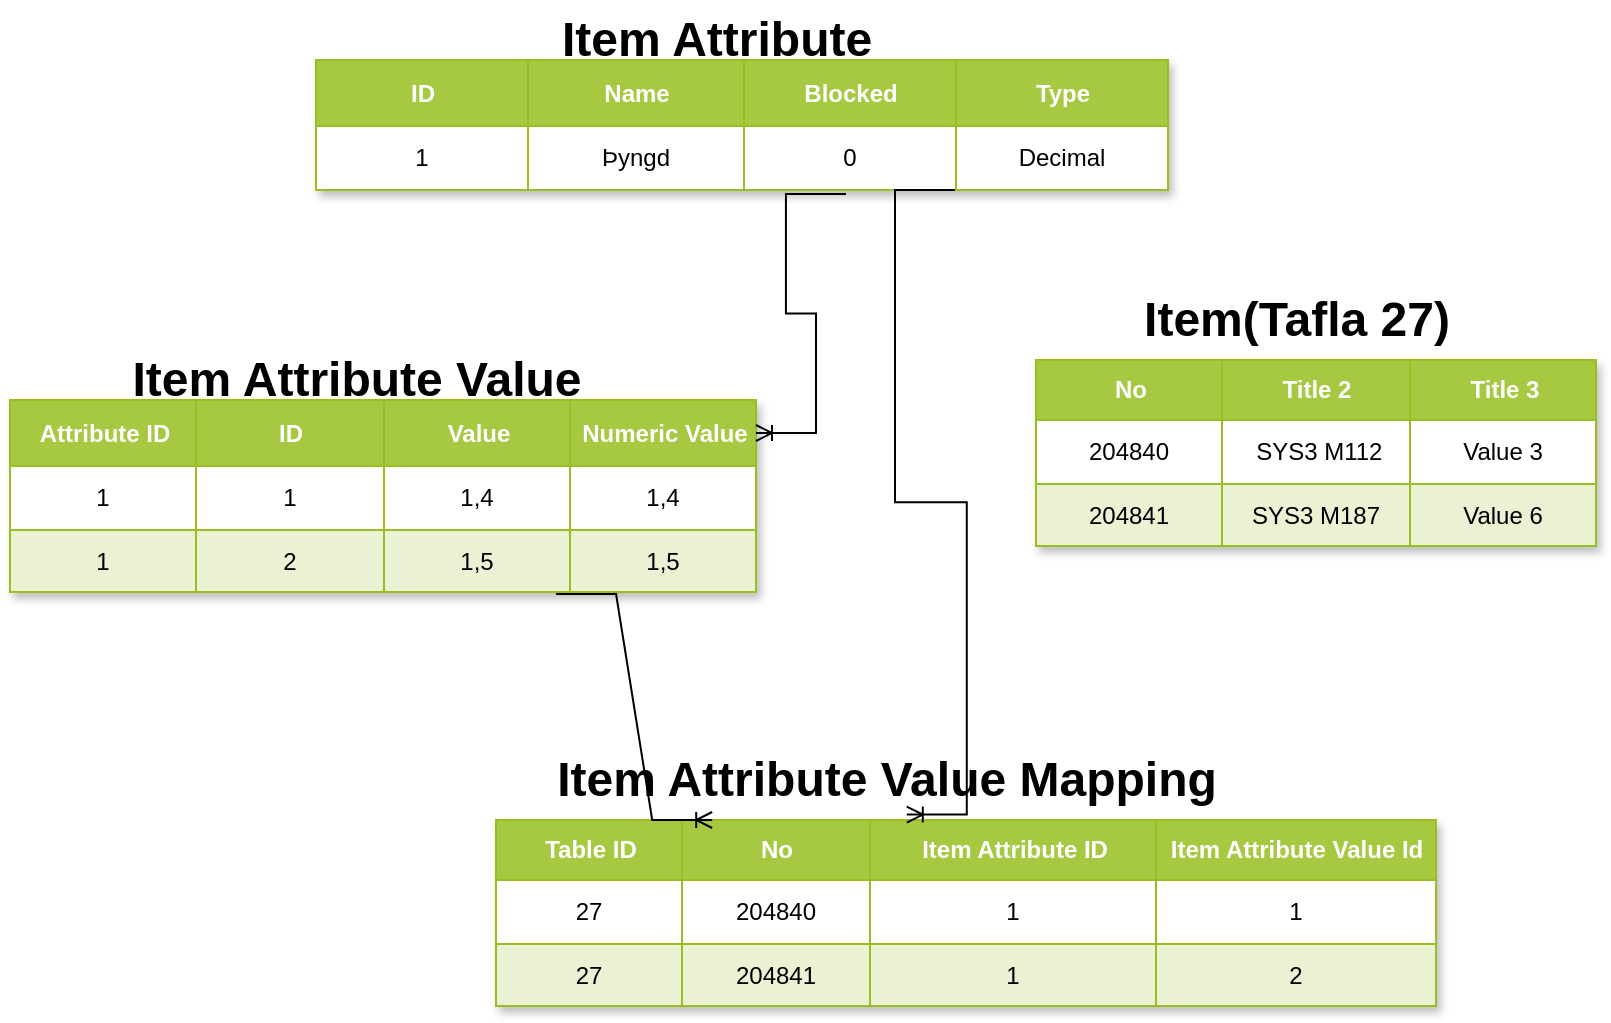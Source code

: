 <mxfile version="21.0.2" type="github">
  <diagram name="Page-1" id="-x34nBCayUz2G2XF2izU">
    <mxGraphModel dx="1434" dy="756" grid="1" gridSize="10" guides="1" tooltips="1" connect="1" arrows="1" fold="1" page="1" pageScale="1" pageWidth="850" pageHeight="1100" math="0" shadow="0">
      <root>
        <mxCell id="0" />
        <mxCell id="1" parent="0" />
        <mxCell id="Tcn-RCk6qh0WuU4IWzXa-14" value="Assets" style="childLayout=tableLayout;recursiveResize=0;strokeColor=#98bf21;fillColor=#A7C942;shadow=1;" parent="1" vertex="1">
          <mxGeometry x="190" y="130" width="426" height="65" as="geometry" />
        </mxCell>
        <mxCell id="Tcn-RCk6qh0WuU4IWzXa-15" style="shape=tableRow;horizontal=0;startSize=0;swimlaneHead=0;swimlaneBody=0;top=0;left=0;bottom=0;right=0;dropTarget=0;collapsible=0;recursiveResize=0;expand=0;fontStyle=0;strokeColor=inherit;fillColor=#ffffff;" parent="Tcn-RCk6qh0WuU4IWzXa-14" vertex="1">
          <mxGeometry width="426" height="33" as="geometry" />
        </mxCell>
        <mxCell id="Tcn-RCk6qh0WuU4IWzXa-16" value="ID" style="connectable=0;recursiveResize=0;strokeColor=inherit;fillColor=#A7C942;align=center;fontStyle=1;fontColor=#FFFFFF;html=1;" parent="Tcn-RCk6qh0WuU4IWzXa-15" vertex="1">
          <mxGeometry width="106" height="33" as="geometry">
            <mxRectangle width="106" height="33" as="alternateBounds" />
          </mxGeometry>
        </mxCell>
        <mxCell id="Tcn-RCk6qh0WuU4IWzXa-17" value="Name" style="connectable=0;recursiveResize=0;strokeColor=inherit;fillColor=#A7C942;align=center;fontStyle=1;fontColor=#FFFFFF;html=1;" parent="Tcn-RCk6qh0WuU4IWzXa-15" vertex="1">
          <mxGeometry x="106" width="108" height="33" as="geometry">
            <mxRectangle width="108" height="33" as="alternateBounds" />
          </mxGeometry>
        </mxCell>
        <mxCell id="Tcn-RCk6qh0WuU4IWzXa-18" value="Blocked" style="connectable=0;recursiveResize=0;strokeColor=inherit;fillColor=#A7C942;align=center;fontStyle=1;fontColor=#FFFFFF;html=1;" parent="Tcn-RCk6qh0WuU4IWzXa-15" vertex="1">
          <mxGeometry x="214" width="106" height="33" as="geometry">
            <mxRectangle width="106" height="33" as="alternateBounds" />
          </mxGeometry>
        </mxCell>
        <mxCell id="Tcn-RCk6qh0WuU4IWzXa-35" value="Type" style="connectable=0;recursiveResize=0;strokeColor=inherit;fillColor=#A7C942;align=center;fontStyle=1;fontColor=#FFFFFF;html=1;" parent="Tcn-RCk6qh0WuU4IWzXa-15" vertex="1">
          <mxGeometry x="320" width="106" height="33" as="geometry">
            <mxRectangle width="106" height="33" as="alternateBounds" />
          </mxGeometry>
        </mxCell>
        <mxCell id="Tcn-RCk6qh0WuU4IWzXa-19" value="" style="shape=tableRow;horizontal=0;startSize=0;swimlaneHead=0;swimlaneBody=0;top=0;left=0;bottom=0;right=0;dropTarget=0;collapsible=0;recursiveResize=0;expand=0;fontStyle=0;strokeColor=inherit;fillColor=#ffffff;" parent="Tcn-RCk6qh0WuU4IWzXa-14" vertex="1">
          <mxGeometry y="33" width="426" height="32" as="geometry" />
        </mxCell>
        <mxCell id="Tcn-RCk6qh0WuU4IWzXa-20" value="1" style="connectable=0;recursiveResize=0;strokeColor=inherit;fillColor=inherit;align=center;whiteSpace=wrap;html=1;" parent="Tcn-RCk6qh0WuU4IWzXa-19" vertex="1">
          <mxGeometry width="106" height="32" as="geometry">
            <mxRectangle width="106" height="32" as="alternateBounds" />
          </mxGeometry>
        </mxCell>
        <mxCell id="Tcn-RCk6qh0WuU4IWzXa-21" value="Þyngd" style="connectable=0;recursiveResize=0;strokeColor=inherit;fillColor=inherit;align=center;whiteSpace=wrap;html=1;" parent="Tcn-RCk6qh0WuU4IWzXa-19" vertex="1">
          <mxGeometry x="106" width="108" height="32" as="geometry">
            <mxRectangle width="108" height="32" as="alternateBounds" />
          </mxGeometry>
        </mxCell>
        <mxCell id="Tcn-RCk6qh0WuU4IWzXa-22" value="0" style="connectable=0;recursiveResize=0;strokeColor=inherit;fillColor=inherit;align=center;whiteSpace=wrap;html=1;" parent="Tcn-RCk6qh0WuU4IWzXa-19" vertex="1">
          <mxGeometry x="214" width="106" height="32" as="geometry">
            <mxRectangle width="106" height="32" as="alternateBounds" />
          </mxGeometry>
        </mxCell>
        <mxCell id="Tcn-RCk6qh0WuU4IWzXa-36" value="Decimal" style="connectable=0;recursiveResize=0;strokeColor=inherit;fillColor=inherit;align=center;whiteSpace=wrap;html=1;" parent="Tcn-RCk6qh0WuU4IWzXa-19" vertex="1">
          <mxGeometry x="320" width="106" height="32" as="geometry">
            <mxRectangle width="106" height="32" as="alternateBounds" />
          </mxGeometry>
        </mxCell>
        <mxCell id="Tcn-RCk6qh0WuU4IWzXa-40" value="Assets" style="childLayout=tableLayout;recursiveResize=0;strokeColor=#98bf21;fillColor=#A7C942;shadow=1;" parent="1" vertex="1">
          <mxGeometry x="37" y="300" width="373" height="96" as="geometry" />
        </mxCell>
        <mxCell id="Tcn-RCk6qh0WuU4IWzXa-41" style="shape=tableRow;horizontal=0;startSize=0;swimlaneHead=0;swimlaneBody=0;top=0;left=0;bottom=0;right=0;dropTarget=0;collapsible=0;recursiveResize=0;expand=0;fontStyle=0;strokeColor=inherit;fillColor=#ffffff;" parent="Tcn-RCk6qh0WuU4IWzXa-40" vertex="1">
          <mxGeometry width="373" height="33" as="geometry" />
        </mxCell>
        <mxCell id="Tcn-RCk6qh0WuU4IWzXa-42" value="Attribute ID" style="connectable=0;recursiveResize=0;strokeColor=inherit;fillColor=#A7C942;align=center;fontStyle=1;fontColor=#FFFFFF;html=1;" parent="Tcn-RCk6qh0WuU4IWzXa-41" vertex="1">
          <mxGeometry width="93" height="33" as="geometry">
            <mxRectangle width="93" height="33" as="alternateBounds" />
          </mxGeometry>
        </mxCell>
        <mxCell id="Tcn-RCk6qh0WuU4IWzXa-43" value="ID" style="connectable=0;recursiveResize=0;strokeColor=inherit;fillColor=#A7C942;align=center;fontStyle=1;fontColor=#FFFFFF;html=1;" parent="Tcn-RCk6qh0WuU4IWzXa-41" vertex="1">
          <mxGeometry x="93" width="94" height="33" as="geometry">
            <mxRectangle width="94" height="33" as="alternateBounds" />
          </mxGeometry>
        </mxCell>
        <mxCell id="Tcn-RCk6qh0WuU4IWzXa-44" value="Value" style="connectable=0;recursiveResize=0;strokeColor=inherit;fillColor=#A7C942;align=center;fontStyle=1;fontColor=#FFFFFF;html=1;" parent="Tcn-RCk6qh0WuU4IWzXa-41" vertex="1">
          <mxGeometry x="187" width="93" height="33" as="geometry">
            <mxRectangle width="93" height="33" as="alternateBounds" />
          </mxGeometry>
        </mxCell>
        <mxCell id="Tcn-RCk6qh0WuU4IWzXa-66" value="Numeric Value" style="connectable=0;recursiveResize=0;strokeColor=inherit;fillColor=#A7C942;align=center;fontStyle=1;fontColor=#FFFFFF;html=1;" parent="Tcn-RCk6qh0WuU4IWzXa-41" vertex="1">
          <mxGeometry x="280" width="93" height="33" as="geometry">
            <mxRectangle width="93" height="33" as="alternateBounds" />
          </mxGeometry>
        </mxCell>
        <mxCell id="Tcn-RCk6qh0WuU4IWzXa-45" value="" style="shape=tableRow;horizontal=0;startSize=0;swimlaneHead=0;swimlaneBody=0;top=0;left=0;bottom=0;right=0;dropTarget=0;collapsible=0;recursiveResize=0;expand=0;fontStyle=0;strokeColor=inherit;fillColor=#ffffff;" parent="Tcn-RCk6qh0WuU4IWzXa-40" vertex="1">
          <mxGeometry y="33" width="373" height="32" as="geometry" />
        </mxCell>
        <mxCell id="Tcn-RCk6qh0WuU4IWzXa-46" value="1" style="connectable=0;recursiveResize=0;strokeColor=inherit;fillColor=inherit;align=center;whiteSpace=wrap;html=1;" parent="Tcn-RCk6qh0WuU4IWzXa-45" vertex="1">
          <mxGeometry width="93" height="32" as="geometry">
            <mxRectangle width="93" height="32" as="alternateBounds" />
          </mxGeometry>
        </mxCell>
        <mxCell id="Tcn-RCk6qh0WuU4IWzXa-47" value="1" style="connectable=0;recursiveResize=0;strokeColor=inherit;fillColor=inherit;align=center;whiteSpace=wrap;html=1;" parent="Tcn-RCk6qh0WuU4IWzXa-45" vertex="1">
          <mxGeometry x="93" width="94" height="32" as="geometry">
            <mxRectangle width="94" height="32" as="alternateBounds" />
          </mxGeometry>
        </mxCell>
        <mxCell id="Tcn-RCk6qh0WuU4IWzXa-48" value="1,4" style="connectable=0;recursiveResize=0;strokeColor=inherit;fillColor=inherit;align=center;whiteSpace=wrap;html=1;" parent="Tcn-RCk6qh0WuU4IWzXa-45" vertex="1">
          <mxGeometry x="187" width="93" height="32" as="geometry">
            <mxRectangle width="93" height="32" as="alternateBounds" />
          </mxGeometry>
        </mxCell>
        <mxCell id="Tcn-RCk6qh0WuU4IWzXa-67" value="1,4" style="connectable=0;recursiveResize=0;strokeColor=inherit;fillColor=inherit;align=center;whiteSpace=wrap;html=1;" parent="Tcn-RCk6qh0WuU4IWzXa-45" vertex="1">
          <mxGeometry x="280" width="93" height="32" as="geometry">
            <mxRectangle width="93" height="32" as="alternateBounds" />
          </mxGeometry>
        </mxCell>
        <mxCell id="Tcn-RCk6qh0WuU4IWzXa-49" value="" style="shape=tableRow;horizontal=0;startSize=0;swimlaneHead=0;swimlaneBody=0;top=0;left=0;bottom=0;right=0;dropTarget=0;collapsible=0;recursiveResize=0;expand=0;fontStyle=1;strokeColor=inherit;fillColor=#EAF2D3;" parent="Tcn-RCk6qh0WuU4IWzXa-40" vertex="1">
          <mxGeometry y="65" width="373" height="31" as="geometry" />
        </mxCell>
        <mxCell id="Tcn-RCk6qh0WuU4IWzXa-50" value="1" style="connectable=0;recursiveResize=0;strokeColor=inherit;fillColor=inherit;whiteSpace=wrap;html=1;" parent="Tcn-RCk6qh0WuU4IWzXa-49" vertex="1">
          <mxGeometry width="93" height="31" as="geometry">
            <mxRectangle width="93" height="31" as="alternateBounds" />
          </mxGeometry>
        </mxCell>
        <mxCell id="Tcn-RCk6qh0WuU4IWzXa-51" value="2" style="connectable=0;recursiveResize=0;strokeColor=inherit;fillColor=inherit;whiteSpace=wrap;html=1;" parent="Tcn-RCk6qh0WuU4IWzXa-49" vertex="1">
          <mxGeometry x="93" width="94" height="31" as="geometry">
            <mxRectangle width="94" height="31" as="alternateBounds" />
          </mxGeometry>
        </mxCell>
        <mxCell id="Tcn-RCk6qh0WuU4IWzXa-52" value="1,5" style="connectable=0;recursiveResize=0;strokeColor=inherit;fillColor=inherit;whiteSpace=wrap;html=1;" parent="Tcn-RCk6qh0WuU4IWzXa-49" vertex="1">
          <mxGeometry x="187" width="93" height="31" as="geometry">
            <mxRectangle width="93" height="31" as="alternateBounds" />
          </mxGeometry>
        </mxCell>
        <mxCell id="Tcn-RCk6qh0WuU4IWzXa-68" value="1,5" style="connectable=0;recursiveResize=0;strokeColor=inherit;fillColor=inherit;whiteSpace=wrap;html=1;" parent="Tcn-RCk6qh0WuU4IWzXa-49" vertex="1">
          <mxGeometry x="280" width="93" height="31" as="geometry">
            <mxRectangle width="93" height="31" as="alternateBounds" />
          </mxGeometry>
        </mxCell>
        <mxCell id="Tcn-RCk6qh0WuU4IWzXa-71" value="Item Attribute" style="text;strokeColor=none;fillColor=none;html=1;fontSize=24;fontStyle=1;verticalAlign=middle;align=center;" parent="1" vertex="1">
          <mxGeometry x="340" y="100" width="100" height="40" as="geometry" />
        </mxCell>
        <mxCell id="Tcn-RCk6qh0WuU4IWzXa-72" value="Item Attribute Value" style="text;strokeColor=none;fillColor=none;html=1;fontSize=24;fontStyle=1;verticalAlign=middle;align=center;" parent="1" vertex="1">
          <mxGeometry x="160" y="270" width="100" height="40" as="geometry" />
        </mxCell>
        <mxCell id="Tcn-RCk6qh0WuU4IWzXa-73" value="" style="edgeStyle=entityRelationEdgeStyle;fontSize=12;html=1;endArrow=ERoneToMany;rounded=0;exitX=0.622;exitY=1.031;exitDx=0;exitDy=0;exitPerimeter=0;" parent="1" source="Tcn-RCk6qh0WuU4IWzXa-14" target="Tcn-RCk6qh0WuU4IWzXa-41" edge="1">
          <mxGeometry width="100" height="100" relative="1" as="geometry">
            <mxPoint x="370" y="440" as="sourcePoint" />
            <mxPoint x="470" y="340" as="targetPoint" />
          </mxGeometry>
        </mxCell>
        <mxCell id="Tcn-RCk6qh0WuU4IWzXa-74" value="Assets" style="childLayout=tableLayout;recursiveResize=0;strokeColor=#98bf21;fillColor=#A7C942;shadow=1;" parent="1" vertex="1">
          <mxGeometry x="280" y="510" width="470" height="93" as="geometry" />
        </mxCell>
        <mxCell id="Tcn-RCk6qh0WuU4IWzXa-75" style="shape=tableRow;horizontal=0;startSize=0;swimlaneHead=0;swimlaneBody=0;top=0;left=0;bottom=0;right=0;dropTarget=0;collapsible=0;recursiveResize=0;expand=0;fontStyle=0;strokeColor=inherit;fillColor=#ffffff;" parent="Tcn-RCk6qh0WuU4IWzXa-74" vertex="1">
          <mxGeometry width="470" height="30" as="geometry" />
        </mxCell>
        <mxCell id="Tcn-RCk6qh0WuU4IWzXa-76" value="Table ID" style="connectable=0;recursiveResize=0;strokeColor=inherit;fillColor=#A7C942;align=center;fontStyle=1;fontColor=#FFFFFF;html=1;" parent="Tcn-RCk6qh0WuU4IWzXa-75" vertex="1">
          <mxGeometry width="93" height="30" as="geometry">
            <mxRectangle width="93" height="30" as="alternateBounds" />
          </mxGeometry>
        </mxCell>
        <mxCell id="Tcn-RCk6qh0WuU4IWzXa-77" value="No" style="connectable=0;recursiveResize=0;strokeColor=inherit;fillColor=#A7C942;align=center;fontStyle=1;fontColor=#FFFFFF;html=1;" parent="Tcn-RCk6qh0WuU4IWzXa-75" vertex="1">
          <mxGeometry x="93" width="94" height="30" as="geometry">
            <mxRectangle width="94" height="30" as="alternateBounds" />
          </mxGeometry>
        </mxCell>
        <mxCell id="Tcn-RCk6qh0WuU4IWzXa-78" value="Item Attribute ID" style="connectable=0;recursiveResize=0;strokeColor=inherit;fillColor=#A7C942;align=center;fontStyle=1;fontColor=#FFFFFF;html=1;" parent="Tcn-RCk6qh0WuU4IWzXa-75" vertex="1">
          <mxGeometry x="187" width="143" height="30" as="geometry">
            <mxRectangle width="143" height="30" as="alternateBounds" />
          </mxGeometry>
        </mxCell>
        <mxCell id="Tcn-RCk6qh0WuU4IWzXa-95" value="Item Attribute Value Id" style="connectable=0;recursiveResize=0;strokeColor=inherit;fillColor=#A7C942;align=center;fontStyle=1;fontColor=#FFFFFF;html=1;" parent="Tcn-RCk6qh0WuU4IWzXa-75" vertex="1">
          <mxGeometry x="330" width="140" height="30" as="geometry">
            <mxRectangle width="140" height="30" as="alternateBounds" />
          </mxGeometry>
        </mxCell>
        <mxCell id="Tcn-RCk6qh0WuU4IWzXa-79" value="" style="shape=tableRow;horizontal=0;startSize=0;swimlaneHead=0;swimlaneBody=0;top=0;left=0;bottom=0;right=0;dropTarget=0;collapsible=0;recursiveResize=0;expand=0;fontStyle=0;strokeColor=inherit;fillColor=#ffffff;" parent="Tcn-RCk6qh0WuU4IWzXa-74" vertex="1">
          <mxGeometry y="30" width="470" height="32" as="geometry" />
        </mxCell>
        <mxCell id="Tcn-RCk6qh0WuU4IWzXa-80" value="27" style="connectable=0;recursiveResize=0;strokeColor=inherit;fillColor=inherit;align=center;whiteSpace=wrap;html=1;" parent="Tcn-RCk6qh0WuU4IWzXa-79" vertex="1">
          <mxGeometry width="93" height="32" as="geometry">
            <mxRectangle width="93" height="32" as="alternateBounds" />
          </mxGeometry>
        </mxCell>
        <mxCell id="Tcn-RCk6qh0WuU4IWzXa-81" value="204840" style="connectable=0;recursiveResize=0;strokeColor=inherit;fillColor=inherit;align=center;whiteSpace=wrap;html=1;" parent="Tcn-RCk6qh0WuU4IWzXa-79" vertex="1">
          <mxGeometry x="93" width="94" height="32" as="geometry">
            <mxRectangle width="94" height="32" as="alternateBounds" />
          </mxGeometry>
        </mxCell>
        <mxCell id="Tcn-RCk6qh0WuU4IWzXa-82" value="1" style="connectable=0;recursiveResize=0;strokeColor=inherit;fillColor=inherit;align=center;whiteSpace=wrap;html=1;" parent="Tcn-RCk6qh0WuU4IWzXa-79" vertex="1">
          <mxGeometry x="187" width="143" height="32" as="geometry">
            <mxRectangle width="143" height="32" as="alternateBounds" />
          </mxGeometry>
        </mxCell>
        <mxCell id="Tcn-RCk6qh0WuU4IWzXa-96" value="1" style="connectable=0;recursiveResize=0;strokeColor=inherit;fillColor=inherit;align=center;whiteSpace=wrap;html=1;" parent="Tcn-RCk6qh0WuU4IWzXa-79" vertex="1">
          <mxGeometry x="330" width="140" height="32" as="geometry">
            <mxRectangle width="140" height="32" as="alternateBounds" />
          </mxGeometry>
        </mxCell>
        <mxCell id="Tcn-RCk6qh0WuU4IWzXa-83" value="" style="shape=tableRow;horizontal=0;startSize=0;swimlaneHead=0;swimlaneBody=0;top=0;left=0;bottom=0;right=0;dropTarget=0;collapsible=0;recursiveResize=0;expand=0;fontStyle=1;strokeColor=inherit;fillColor=#EAF2D3;" parent="Tcn-RCk6qh0WuU4IWzXa-74" vertex="1">
          <mxGeometry y="62" width="470" height="31" as="geometry" />
        </mxCell>
        <mxCell id="Tcn-RCk6qh0WuU4IWzXa-84" value="27" style="connectable=0;recursiveResize=0;strokeColor=inherit;fillColor=inherit;whiteSpace=wrap;html=1;" parent="Tcn-RCk6qh0WuU4IWzXa-83" vertex="1">
          <mxGeometry width="93" height="31" as="geometry">
            <mxRectangle width="93" height="31" as="alternateBounds" />
          </mxGeometry>
        </mxCell>
        <mxCell id="Tcn-RCk6qh0WuU4IWzXa-85" value="204841" style="connectable=0;recursiveResize=0;strokeColor=inherit;fillColor=inherit;whiteSpace=wrap;html=1;" parent="Tcn-RCk6qh0WuU4IWzXa-83" vertex="1">
          <mxGeometry x="93" width="94" height="31" as="geometry">
            <mxRectangle width="94" height="31" as="alternateBounds" />
          </mxGeometry>
        </mxCell>
        <mxCell id="Tcn-RCk6qh0WuU4IWzXa-86" value="1" style="connectable=0;recursiveResize=0;strokeColor=inherit;fillColor=inherit;whiteSpace=wrap;html=1;" parent="Tcn-RCk6qh0WuU4IWzXa-83" vertex="1">
          <mxGeometry x="187" width="143" height="31" as="geometry">
            <mxRectangle width="143" height="31" as="alternateBounds" />
          </mxGeometry>
        </mxCell>
        <mxCell id="Tcn-RCk6qh0WuU4IWzXa-97" value="2" style="connectable=0;recursiveResize=0;strokeColor=inherit;fillColor=inherit;whiteSpace=wrap;html=1;" parent="Tcn-RCk6qh0WuU4IWzXa-83" vertex="1">
          <mxGeometry x="330" width="140" height="31" as="geometry">
            <mxRectangle width="140" height="31" as="alternateBounds" />
          </mxGeometry>
        </mxCell>
        <mxCell id="Tcn-RCk6qh0WuU4IWzXa-100" value="" style="edgeStyle=entityRelationEdgeStyle;fontSize=12;html=1;endArrow=ERoneToMany;rounded=0;exitX=0.732;exitY=1.032;exitDx=0;exitDy=0;exitPerimeter=0;entryX=0.23;entryY=0;entryDx=0;entryDy=0;entryPerimeter=0;" parent="1" source="Tcn-RCk6qh0WuU4IWzXa-49" target="Tcn-RCk6qh0WuU4IWzXa-75" edge="1">
          <mxGeometry width="100" height="100" relative="1" as="geometry">
            <mxPoint x="370" y="440" as="sourcePoint" />
            <mxPoint x="470" y="340" as="targetPoint" />
          </mxGeometry>
        </mxCell>
        <mxCell id="Tcn-RCk6qh0WuU4IWzXa-101" value="" style="edgeStyle=entityRelationEdgeStyle;fontSize=12;html=1;endArrow=ERoneToMany;rounded=0;exitX=0.75;exitY=1;exitDx=0;exitDy=0;entryX=0.437;entryY=-0.091;entryDx=0;entryDy=0;entryPerimeter=0;" parent="1" source="Tcn-RCk6qh0WuU4IWzXa-19" target="Tcn-RCk6qh0WuU4IWzXa-75" edge="1">
          <mxGeometry width="100" height="100" relative="1" as="geometry">
            <mxPoint x="370" y="440" as="sourcePoint" />
            <mxPoint x="470" y="340" as="targetPoint" />
          </mxGeometry>
        </mxCell>
        <mxCell id="lYURLqGJXHYH7acCa1q_-2" value="Item Attribute Value Mapping" style="text;strokeColor=none;fillColor=none;html=1;fontSize=24;fontStyle=1;verticalAlign=middle;align=center;" vertex="1" parent="1">
          <mxGeometry x="425" y="470" width="100" height="40" as="geometry" />
        </mxCell>
        <mxCell id="lYURLqGJXHYH7acCa1q_-3" value="Assets" style="childLayout=tableLayout;recursiveResize=0;strokeColor=#98bf21;fillColor=#A7C942;shadow=1;" vertex="1" parent="1">
          <mxGeometry x="550" y="280" width="280" height="93" as="geometry" />
        </mxCell>
        <mxCell id="lYURLqGJXHYH7acCa1q_-4" style="shape=tableRow;horizontal=0;startSize=0;swimlaneHead=0;swimlaneBody=0;top=0;left=0;bottom=0;right=0;dropTarget=0;collapsible=0;recursiveResize=0;expand=0;fontStyle=0;strokeColor=inherit;fillColor=#ffffff;" vertex="1" parent="lYURLqGJXHYH7acCa1q_-3">
          <mxGeometry width="280" height="30" as="geometry" />
        </mxCell>
        <mxCell id="lYURLqGJXHYH7acCa1q_-5" value="No" style="connectable=0;recursiveResize=0;strokeColor=inherit;fillColor=#A7C942;align=center;fontStyle=1;fontColor=#FFFFFF;html=1;" vertex="1" parent="lYURLqGJXHYH7acCa1q_-4">
          <mxGeometry width="93" height="30" as="geometry">
            <mxRectangle width="93" height="30" as="alternateBounds" />
          </mxGeometry>
        </mxCell>
        <mxCell id="lYURLqGJXHYH7acCa1q_-6" value="Title 2" style="connectable=0;recursiveResize=0;strokeColor=inherit;fillColor=#A7C942;align=center;fontStyle=1;fontColor=#FFFFFF;html=1;" vertex="1" parent="lYURLqGJXHYH7acCa1q_-4">
          <mxGeometry x="93" width="94" height="30" as="geometry">
            <mxRectangle width="94" height="30" as="alternateBounds" />
          </mxGeometry>
        </mxCell>
        <mxCell id="lYURLqGJXHYH7acCa1q_-7" value="Title 3" style="connectable=0;recursiveResize=0;strokeColor=inherit;fillColor=#A7C942;align=center;fontStyle=1;fontColor=#FFFFFF;html=1;" vertex="1" parent="lYURLqGJXHYH7acCa1q_-4">
          <mxGeometry x="187" width="93" height="30" as="geometry">
            <mxRectangle width="93" height="30" as="alternateBounds" />
          </mxGeometry>
        </mxCell>
        <mxCell id="lYURLqGJXHYH7acCa1q_-8" value="" style="shape=tableRow;horizontal=0;startSize=0;swimlaneHead=0;swimlaneBody=0;top=0;left=0;bottom=0;right=0;dropTarget=0;collapsible=0;recursiveResize=0;expand=0;fontStyle=0;strokeColor=inherit;fillColor=#ffffff;" vertex="1" parent="lYURLqGJXHYH7acCa1q_-3">
          <mxGeometry y="30" width="280" height="32" as="geometry" />
        </mxCell>
        <mxCell id="lYURLqGJXHYH7acCa1q_-9" value="204840" style="connectable=0;recursiveResize=0;strokeColor=inherit;fillColor=inherit;align=center;whiteSpace=wrap;html=1;" vertex="1" parent="lYURLqGJXHYH7acCa1q_-8">
          <mxGeometry width="93" height="32" as="geometry">
            <mxRectangle width="93" height="32" as="alternateBounds" />
          </mxGeometry>
        </mxCell>
        <mxCell id="lYURLqGJXHYH7acCa1q_-10" value="&amp;nbsp;SYS3 M112" style="connectable=0;recursiveResize=0;strokeColor=inherit;fillColor=inherit;align=center;whiteSpace=wrap;html=1;" vertex="1" parent="lYURLqGJXHYH7acCa1q_-8">
          <mxGeometry x="93" width="94" height="32" as="geometry">
            <mxRectangle width="94" height="32" as="alternateBounds" />
          </mxGeometry>
        </mxCell>
        <mxCell id="lYURLqGJXHYH7acCa1q_-11" value="Value 3" style="connectable=0;recursiveResize=0;strokeColor=inherit;fillColor=inherit;align=center;whiteSpace=wrap;html=1;" vertex="1" parent="lYURLqGJXHYH7acCa1q_-8">
          <mxGeometry x="187" width="93" height="32" as="geometry">
            <mxRectangle width="93" height="32" as="alternateBounds" />
          </mxGeometry>
        </mxCell>
        <mxCell id="lYURLqGJXHYH7acCa1q_-12" value="" style="shape=tableRow;horizontal=0;startSize=0;swimlaneHead=0;swimlaneBody=0;top=0;left=0;bottom=0;right=0;dropTarget=0;collapsible=0;recursiveResize=0;expand=0;fontStyle=1;strokeColor=inherit;fillColor=#EAF2D3;" vertex="1" parent="lYURLqGJXHYH7acCa1q_-3">
          <mxGeometry y="62" width="280" height="31" as="geometry" />
        </mxCell>
        <mxCell id="lYURLqGJXHYH7acCa1q_-13" value="204841" style="connectable=0;recursiveResize=0;strokeColor=inherit;fillColor=inherit;whiteSpace=wrap;html=1;" vertex="1" parent="lYURLqGJXHYH7acCa1q_-12">
          <mxGeometry width="93" height="31" as="geometry">
            <mxRectangle width="93" height="31" as="alternateBounds" />
          </mxGeometry>
        </mxCell>
        <mxCell id="lYURLqGJXHYH7acCa1q_-14" value="SYS3 M187" style="connectable=0;recursiveResize=0;strokeColor=inherit;fillColor=inherit;whiteSpace=wrap;html=1;" vertex="1" parent="lYURLqGJXHYH7acCa1q_-12">
          <mxGeometry x="93" width="94" height="31" as="geometry">
            <mxRectangle width="94" height="31" as="alternateBounds" />
          </mxGeometry>
        </mxCell>
        <mxCell id="lYURLqGJXHYH7acCa1q_-15" value="Value 6" style="connectable=0;recursiveResize=0;strokeColor=inherit;fillColor=inherit;whiteSpace=wrap;html=1;" vertex="1" parent="lYURLqGJXHYH7acCa1q_-12">
          <mxGeometry x="187" width="93" height="31" as="geometry">
            <mxRectangle width="93" height="31" as="alternateBounds" />
          </mxGeometry>
        </mxCell>
        <mxCell id="lYURLqGJXHYH7acCa1q_-24" value="Item(Tafla 27)" style="text;strokeColor=none;fillColor=none;html=1;fontSize=24;fontStyle=1;verticalAlign=middle;align=center;" vertex="1" parent="1">
          <mxGeometry x="630" y="240" width="100" height="40" as="geometry" />
        </mxCell>
      </root>
    </mxGraphModel>
  </diagram>
</mxfile>
